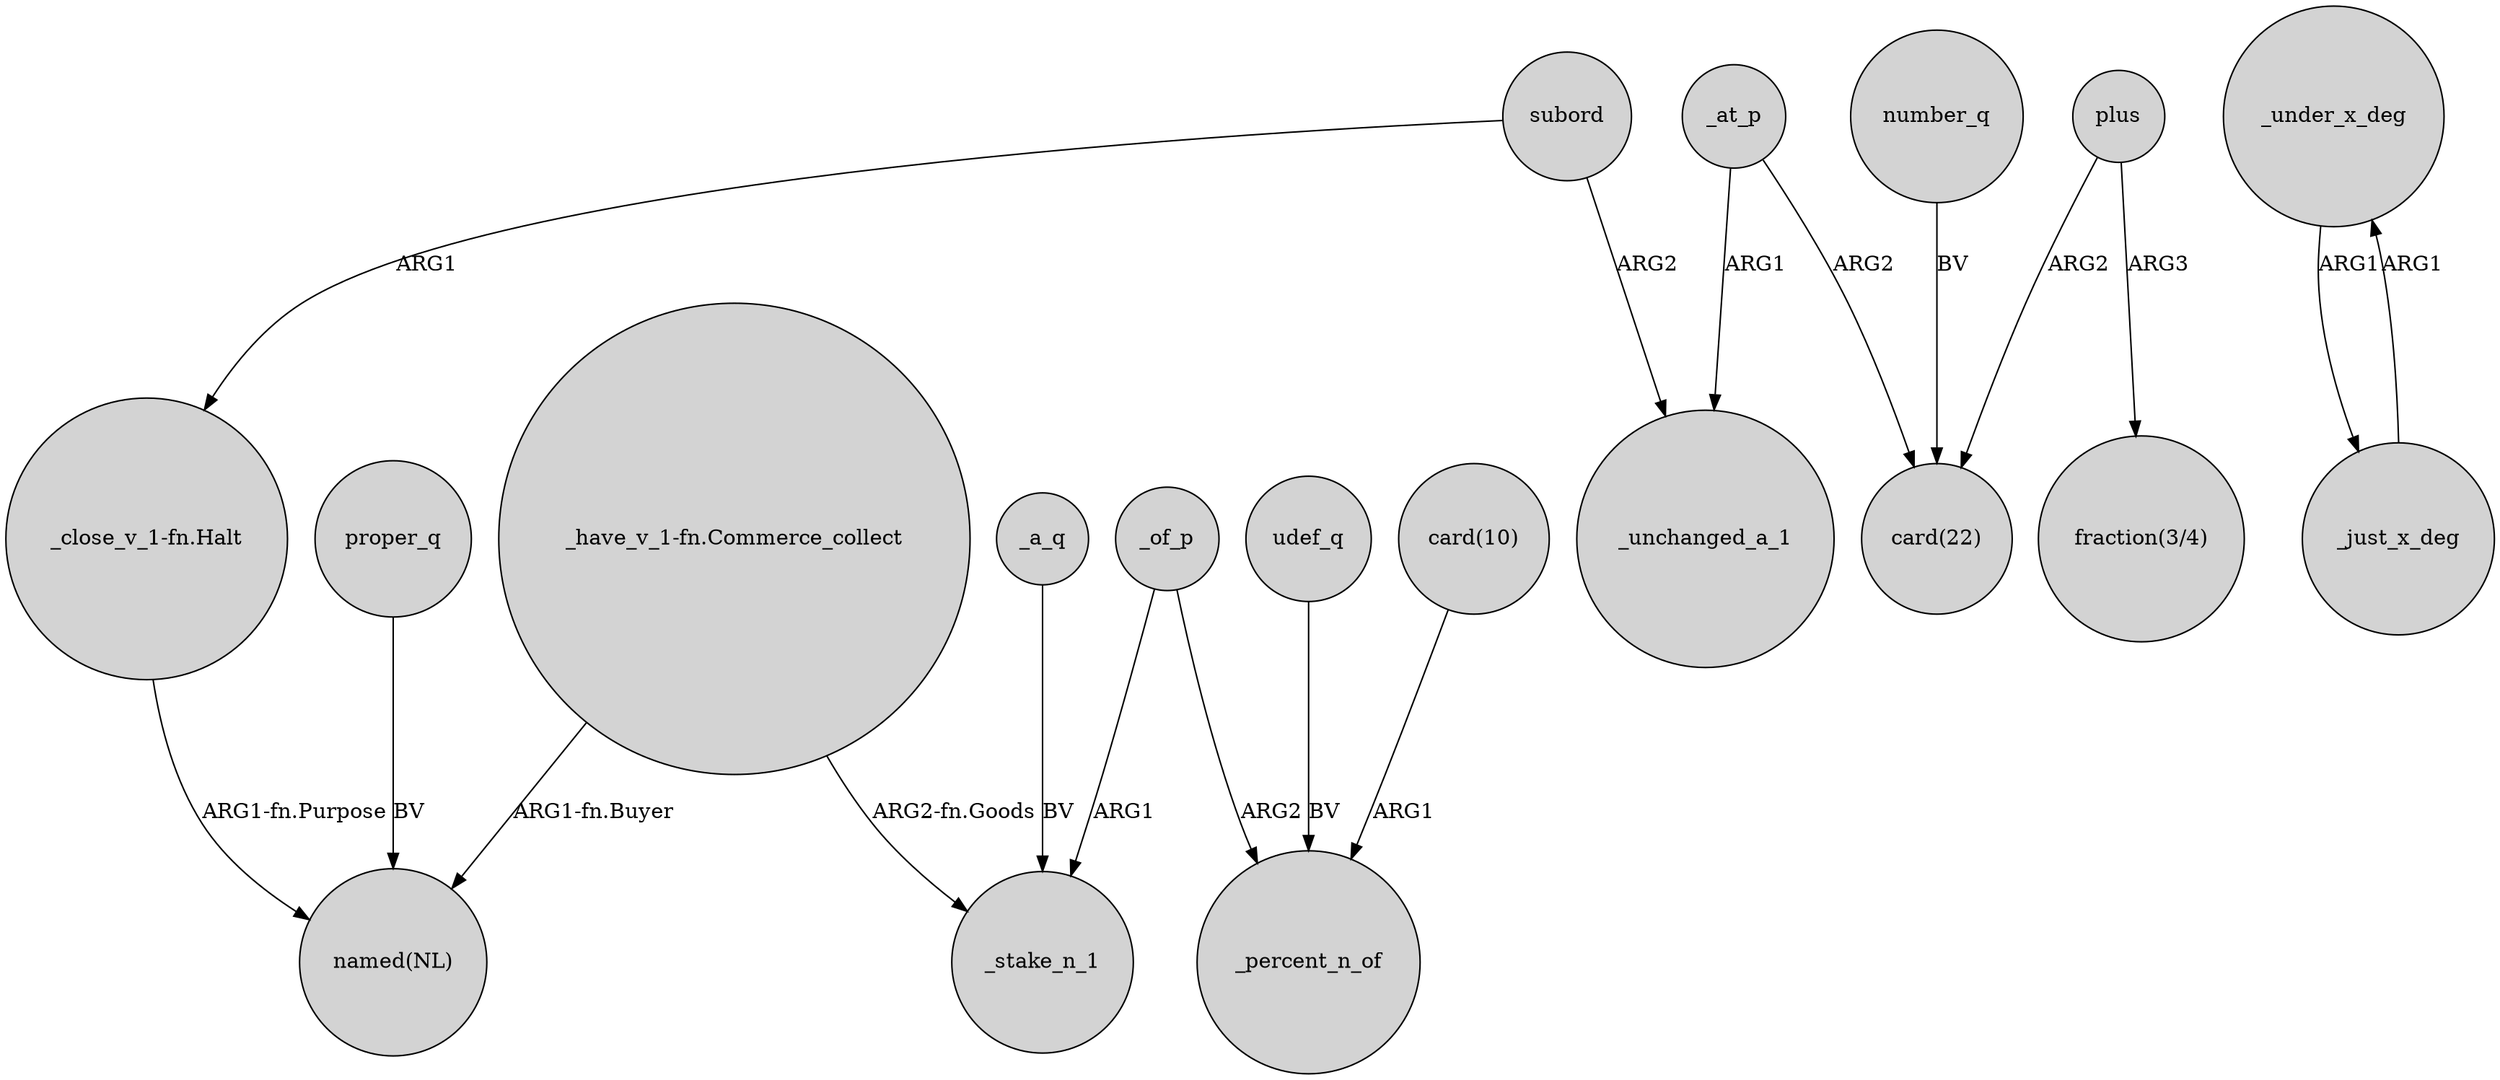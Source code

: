 digraph {
	node [shape=circle style=filled]
	proper_q -> "named(NL)" [label=BV]
	_under_x_deg -> _just_x_deg [label=ARG1]
	udef_q -> _percent_n_of [label=BV]
	_just_x_deg -> _under_x_deg [label=ARG1]
	plus -> "card(22)" [label=ARG2]
	plus -> "fraction(3/4)" [label=ARG3]
	_at_p -> _unchanged_a_1 [label=ARG1]
	"card(10)" -> _percent_n_of [label=ARG1]
	"_have_v_1-fn.Commerce_collect" -> "named(NL)" [label="ARG1-fn.Buyer"]
	subord -> _unchanged_a_1 [label=ARG2]
	_at_p -> "card(22)" [label=ARG2]
	number_q -> "card(22)" [label=BV]
	"_close_v_1-fn.Halt" -> "named(NL)" [label="ARG1-fn.Purpose"]
	_of_p -> _stake_n_1 [label=ARG1]
	"_have_v_1-fn.Commerce_collect" -> _stake_n_1 [label="ARG2-fn.Goods"]
	_a_q -> _stake_n_1 [label=BV]
	_of_p -> _percent_n_of [label=ARG2]
	subord -> "_close_v_1-fn.Halt" [label=ARG1]
}
